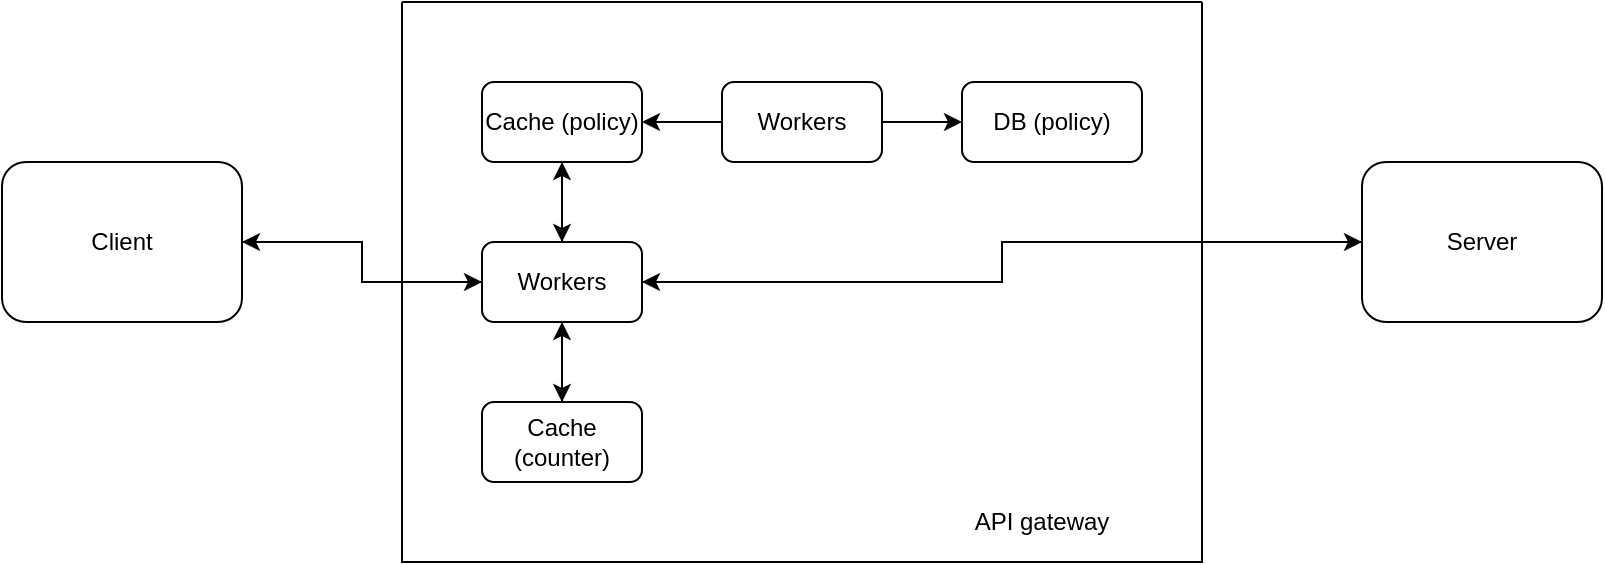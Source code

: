 <mxfile version="26.0.11">
  <diagram name="Page-1" id="z1FdOn9hZBibv0uWVt5w">
    <mxGraphModel dx="838" dy="593" grid="1" gridSize="10" guides="1" tooltips="1" connect="1" arrows="1" fold="1" page="1" pageScale="1" pageWidth="850" pageHeight="1100" math="0" shadow="0">
      <root>
        <mxCell id="0" />
        <mxCell id="1" parent="0" />
        <mxCell id="T2doS31-qzHtL92whTEw-6" style="edgeStyle=orthogonalEdgeStyle;rounded=0;orthogonalLoop=1;jettySize=auto;html=1;exitX=0.5;exitY=1;exitDx=0;exitDy=0;entryX=0.5;entryY=0;entryDx=0;entryDy=0;" parent="1" source="T2doS31-qzHtL92whTEw-1" target="T2doS31-qzHtL92whTEw-2" edge="1">
          <mxGeometry relative="1" as="geometry" />
        </mxCell>
        <mxCell id="T2doS31-qzHtL92whTEw-10" style="edgeStyle=orthogonalEdgeStyle;rounded=0;orthogonalLoop=1;jettySize=auto;html=1;exitX=0.5;exitY=0;exitDx=0;exitDy=0;entryX=0.5;entryY=1;entryDx=0;entryDy=0;" parent="1" source="T2doS31-qzHtL92whTEw-1" target="T2doS31-qzHtL92whTEw-3" edge="1">
          <mxGeometry relative="1" as="geometry" />
        </mxCell>
        <mxCell id="jF78ZqUNIrYkVByr4H2D-4" style="edgeStyle=orthogonalEdgeStyle;rounded=0;orthogonalLoop=1;jettySize=auto;html=1;exitX=1;exitY=0.5;exitDx=0;exitDy=0;entryX=0;entryY=0.5;entryDx=0;entryDy=0;" edge="1" parent="1" source="T2doS31-qzHtL92whTEw-1" target="T2doS31-qzHtL92whTEw-18">
          <mxGeometry relative="1" as="geometry" />
        </mxCell>
        <mxCell id="jF78ZqUNIrYkVByr4H2D-6" style="edgeStyle=orthogonalEdgeStyle;rounded=0;orthogonalLoop=1;jettySize=auto;html=1;exitX=0;exitY=0.5;exitDx=0;exitDy=0;entryX=1;entryY=0.5;entryDx=0;entryDy=0;" edge="1" parent="1" source="T2doS31-qzHtL92whTEw-1" target="T2doS31-qzHtL92whTEw-17">
          <mxGeometry relative="1" as="geometry" />
        </mxCell>
        <mxCell id="T2doS31-qzHtL92whTEw-1" value="Workers" style="rounded=1;whiteSpace=wrap;html=1;" parent="1" vertex="1">
          <mxGeometry x="280" y="200" width="80" height="40" as="geometry" />
        </mxCell>
        <mxCell id="T2doS31-qzHtL92whTEw-9" style="edgeStyle=orthogonalEdgeStyle;rounded=0;orthogonalLoop=1;jettySize=auto;html=1;exitX=0.5;exitY=0;exitDx=0;exitDy=0;entryX=0.5;entryY=1;entryDx=0;entryDy=0;" parent="1" source="T2doS31-qzHtL92whTEw-2" target="T2doS31-qzHtL92whTEw-1" edge="1">
          <mxGeometry relative="1" as="geometry" />
        </mxCell>
        <mxCell id="T2doS31-qzHtL92whTEw-2" value="Cache (counter)" style="rounded=1;whiteSpace=wrap;html=1;" parent="1" vertex="1">
          <mxGeometry x="280" y="280" width="80" height="40" as="geometry" />
        </mxCell>
        <mxCell id="T2doS31-qzHtL92whTEw-14" style="edgeStyle=orthogonalEdgeStyle;rounded=0;orthogonalLoop=1;jettySize=auto;html=1;exitX=0.5;exitY=1;exitDx=0;exitDy=0;entryX=0.5;entryY=0;entryDx=0;entryDy=0;" parent="1" source="T2doS31-qzHtL92whTEw-3" target="T2doS31-qzHtL92whTEw-1" edge="1">
          <mxGeometry relative="1" as="geometry" />
        </mxCell>
        <mxCell id="T2doS31-qzHtL92whTEw-3" value="Cache (policy)" style="rounded=1;whiteSpace=wrap;html=1;" parent="1" vertex="1">
          <mxGeometry x="280" y="120" width="80" height="40" as="geometry" />
        </mxCell>
        <mxCell id="T2doS31-qzHtL92whTEw-11" style="edgeStyle=orthogonalEdgeStyle;rounded=0;orthogonalLoop=1;jettySize=auto;html=1;exitX=1;exitY=0.5;exitDx=0;exitDy=0;entryX=0;entryY=0.5;entryDx=0;entryDy=0;" parent="1" source="T2doS31-qzHtL92whTEw-4" target="T2doS31-qzHtL92whTEw-5" edge="1">
          <mxGeometry relative="1" as="geometry" />
        </mxCell>
        <mxCell id="T2doS31-qzHtL92whTEw-16" style="edgeStyle=orthogonalEdgeStyle;rounded=0;orthogonalLoop=1;jettySize=auto;html=1;exitX=0;exitY=0.5;exitDx=0;exitDy=0;entryX=1;entryY=0.5;entryDx=0;entryDy=0;" parent="1" source="T2doS31-qzHtL92whTEw-4" target="T2doS31-qzHtL92whTEw-3" edge="1">
          <mxGeometry relative="1" as="geometry" />
        </mxCell>
        <mxCell id="T2doS31-qzHtL92whTEw-4" value="Workers" style="rounded=1;whiteSpace=wrap;html=1;" parent="1" vertex="1">
          <mxGeometry x="400" y="120" width="80" height="40" as="geometry" />
        </mxCell>
        <mxCell id="T2doS31-qzHtL92whTEw-5" value="DB (policy)" style="rounded=1;whiteSpace=wrap;html=1;" parent="1" vertex="1">
          <mxGeometry x="520" y="120" width="90" height="40" as="geometry" />
        </mxCell>
        <mxCell id="jF78ZqUNIrYkVByr4H2D-3" style="edgeStyle=orthogonalEdgeStyle;rounded=0;orthogonalLoop=1;jettySize=auto;html=1;exitX=1;exitY=0.5;exitDx=0;exitDy=0;entryX=0;entryY=0.5;entryDx=0;entryDy=0;" edge="1" parent="1" source="T2doS31-qzHtL92whTEw-17" target="T2doS31-qzHtL92whTEw-1">
          <mxGeometry relative="1" as="geometry" />
        </mxCell>
        <mxCell id="T2doS31-qzHtL92whTEw-17" value="Client" style="rounded=1;whiteSpace=wrap;html=1;" parent="1" vertex="1">
          <mxGeometry x="40" y="160" width="120" height="80" as="geometry" />
        </mxCell>
        <mxCell id="jF78ZqUNIrYkVByr4H2D-5" style="edgeStyle=orthogonalEdgeStyle;rounded=0;orthogonalLoop=1;jettySize=auto;html=1;exitX=0;exitY=0.5;exitDx=0;exitDy=0;entryX=1;entryY=0.5;entryDx=0;entryDy=0;" edge="1" parent="1" source="T2doS31-qzHtL92whTEw-18" target="T2doS31-qzHtL92whTEw-1">
          <mxGeometry relative="1" as="geometry" />
        </mxCell>
        <mxCell id="T2doS31-qzHtL92whTEw-18" value="Server" style="rounded=1;whiteSpace=wrap;html=1;" parent="1" vertex="1">
          <mxGeometry x="720" y="160" width="120" height="80" as="geometry" />
        </mxCell>
        <mxCell id="jF78ZqUNIrYkVByr4H2D-1" value="" style="swimlane;startSize=0;" vertex="1" parent="1">
          <mxGeometry x="240" y="80" width="400" height="280" as="geometry" />
        </mxCell>
        <mxCell id="jF78ZqUNIrYkVByr4H2D-2" value="API gateway" style="text;html=1;align=center;verticalAlign=middle;whiteSpace=wrap;rounded=0;" vertex="1" parent="jF78ZqUNIrYkVByr4H2D-1">
          <mxGeometry x="240" y="240" width="160" height="40" as="geometry" />
        </mxCell>
      </root>
    </mxGraphModel>
  </diagram>
</mxfile>
